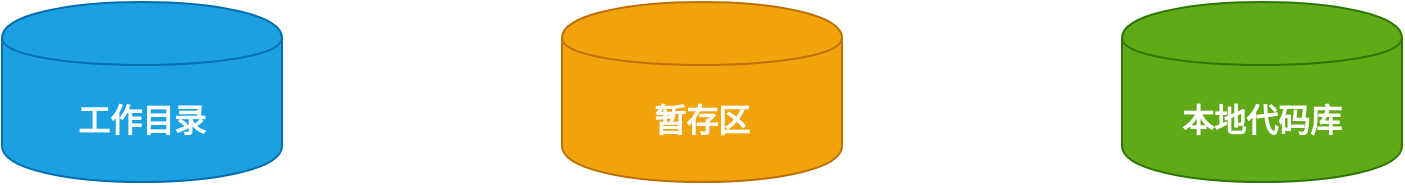 <mxfile version="10.7.2" type="device"><diagram id="mPvFvhs4Uu6dy0XczUvM" name="Page-1"><mxGraphModel dx="918" dy="682" grid="1" gridSize="10" guides="1" tooltips="1" connect="1" arrows="1" fold="1" page="1" pageScale="1" pageWidth="850" pageHeight="1100" math="0" shadow="0"><root><mxCell id="0"/><mxCell id="1" parent="0"/><mxCell id="L9220tiDemQGyv4O1hoO-1" value="工作目录" style="shape=cylinder;whiteSpace=wrap;html=1;boundedLbl=1;backgroundOutline=1;fillColor=#1ba1e2;strokeColor=#006EAF;fontColor=#ffffff;fontSize=16;fontStyle=1" vertex="1" parent="1"><mxGeometry x="81" y="260" width="140" height="90" as="geometry"/></mxCell><mxCell id="L9220tiDemQGyv4O1hoO-2" value="暂存区" style="shape=cylinder;whiteSpace=wrap;html=1;boundedLbl=1;backgroundOutline=1;fillColor=#f0a30a;strokeColor=#BD7000;fontColor=#ffffff;fontSize=16;fontStyle=1" vertex="1" parent="1"><mxGeometry x="361" y="260" width="140" height="90" as="geometry"/></mxCell><mxCell id="L9220tiDemQGyv4O1hoO-3" value="本地代码库" style="shape=cylinder;whiteSpace=wrap;html=1;boundedLbl=1;backgroundOutline=1;fillColor=#60a917;strokeColor=#2D7600;fontColor=#ffffff;fontSize=16;fontStyle=1" vertex="1" parent="1"><mxGeometry x="641" y="260" width="140" height="90" as="geometry"/></mxCell></root></mxGraphModel></diagram></mxfile>